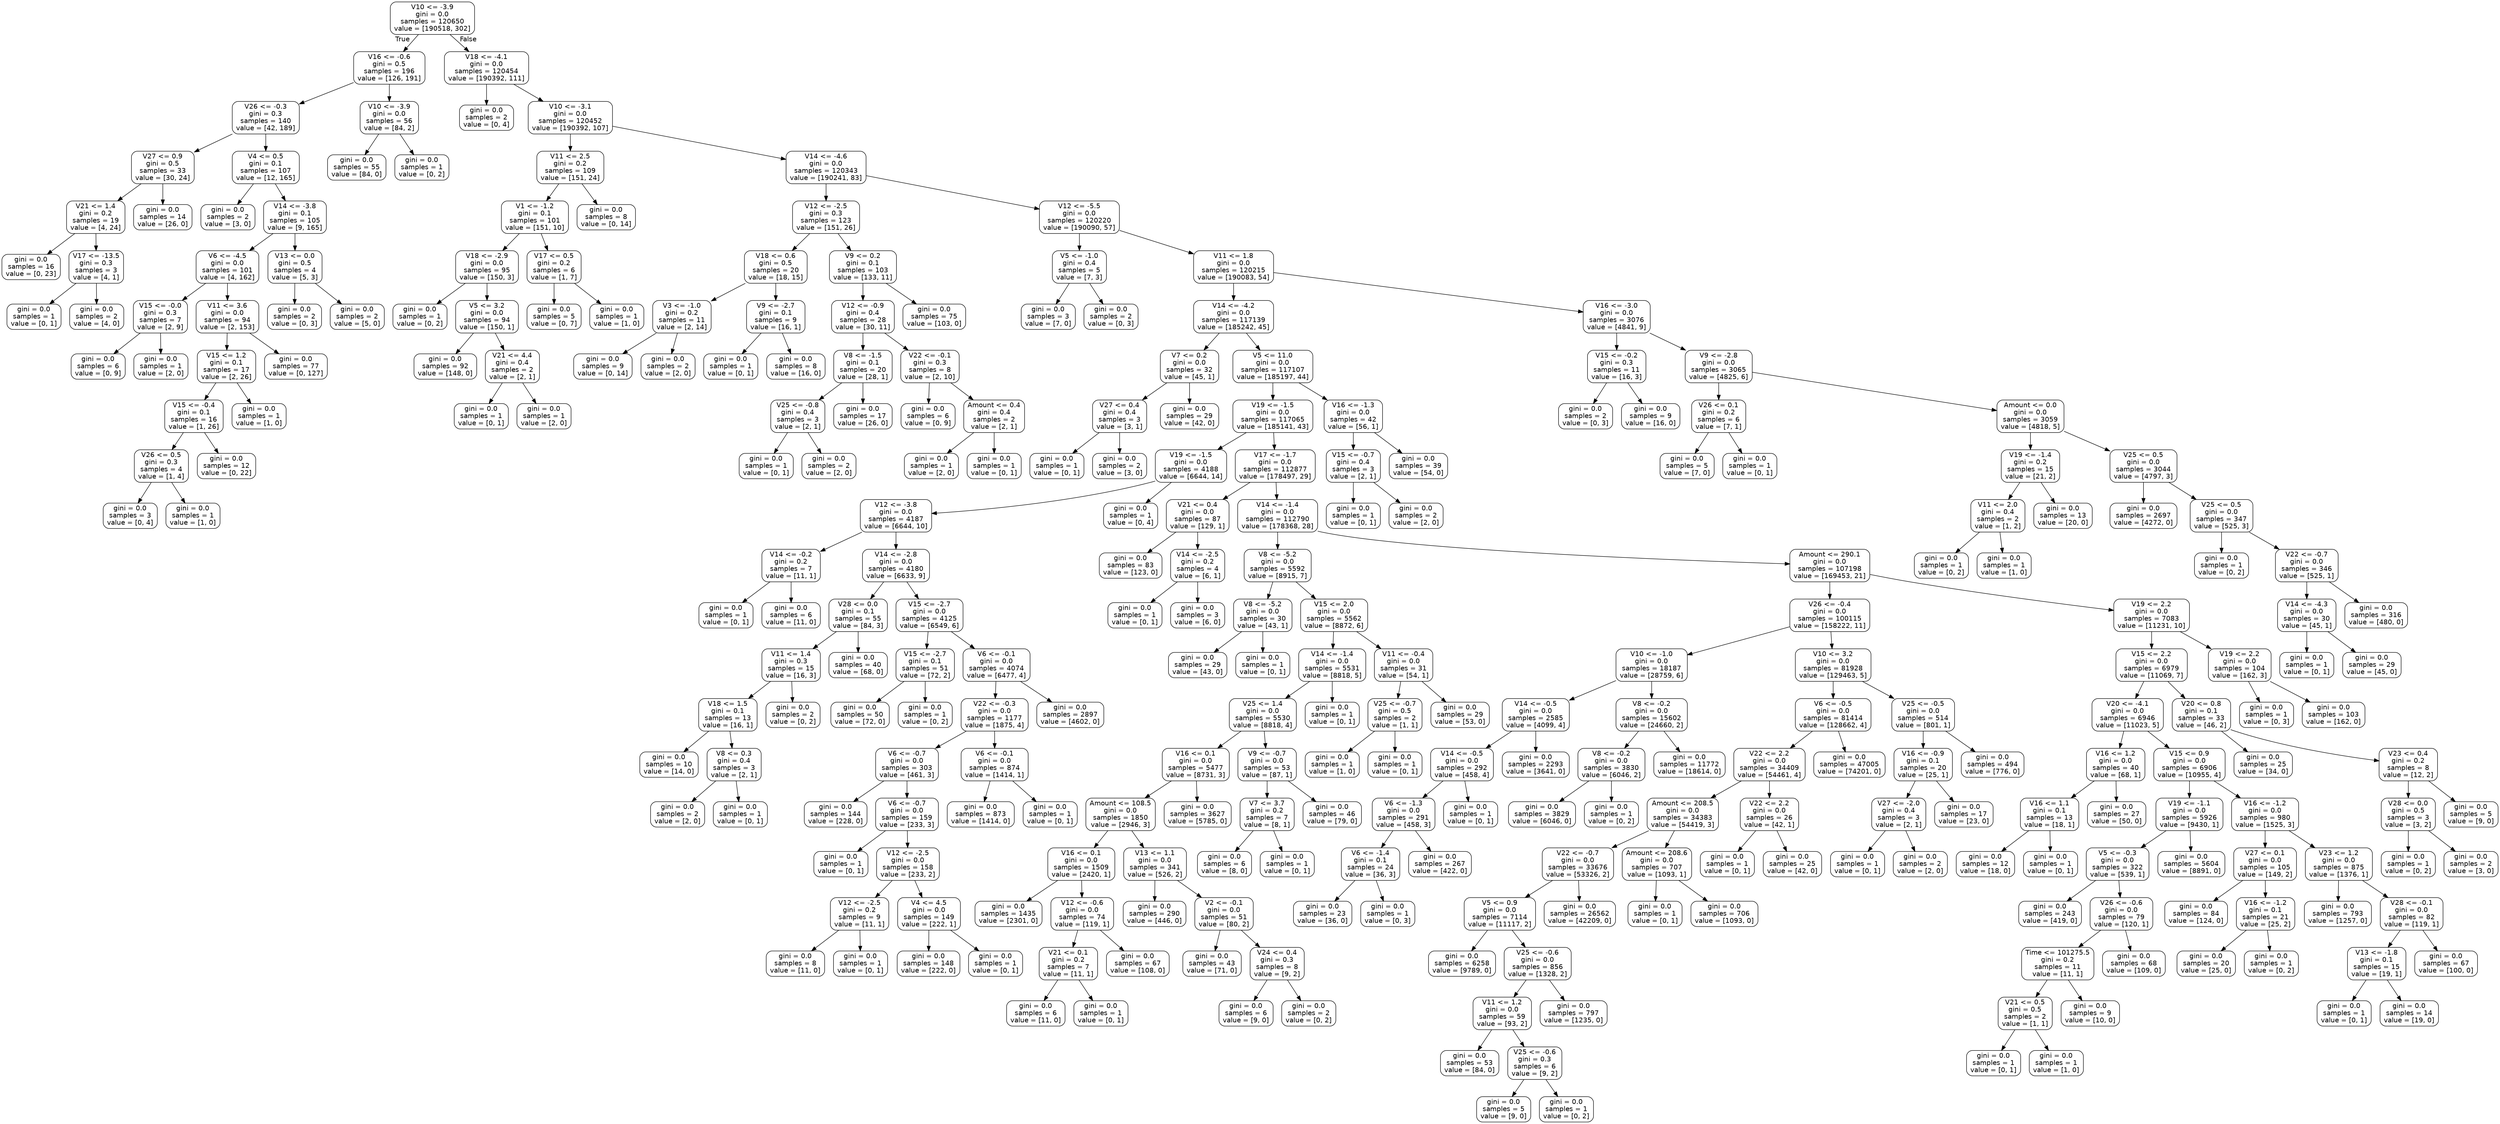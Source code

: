 digraph Tree {
node [shape=box, style="rounded", color="black", fontname=helvetica] ;
edge [fontname=helvetica] ;
0 [label="V10 <= -3.9\ngini = 0.0\nsamples = 120650\nvalue = [190518, 302]"] ;
1 [label="V16 <= -0.6\ngini = 0.5\nsamples = 196\nvalue = [126, 191]"] ;
0 -> 1 [labeldistance=2.5, labelangle=45, headlabel="True"] ;
2 [label="V26 <= -0.3\ngini = 0.3\nsamples = 140\nvalue = [42, 189]"] ;
1 -> 2 ;
3 [label="V27 <= 0.9\ngini = 0.5\nsamples = 33\nvalue = [30, 24]"] ;
2 -> 3 ;
4 [label="V21 <= 1.4\ngini = 0.2\nsamples = 19\nvalue = [4, 24]"] ;
3 -> 4 ;
5 [label="gini = 0.0\nsamples = 16\nvalue = [0, 23]"] ;
4 -> 5 ;
6 [label="V17 <= -13.5\ngini = 0.3\nsamples = 3\nvalue = [4, 1]"] ;
4 -> 6 ;
7 [label="gini = 0.0\nsamples = 1\nvalue = [0, 1]"] ;
6 -> 7 ;
8 [label="gini = 0.0\nsamples = 2\nvalue = [4, 0]"] ;
6 -> 8 ;
9 [label="gini = 0.0\nsamples = 14\nvalue = [26, 0]"] ;
3 -> 9 ;
10 [label="V4 <= 0.5\ngini = 0.1\nsamples = 107\nvalue = [12, 165]"] ;
2 -> 10 ;
11 [label="gini = 0.0\nsamples = 2\nvalue = [3, 0]"] ;
10 -> 11 ;
12 [label="V14 <= -3.8\ngini = 0.1\nsamples = 105\nvalue = [9, 165]"] ;
10 -> 12 ;
13 [label="V6 <= -4.5\ngini = 0.0\nsamples = 101\nvalue = [4, 162]"] ;
12 -> 13 ;
14 [label="V15 <= -0.0\ngini = 0.3\nsamples = 7\nvalue = [2, 9]"] ;
13 -> 14 ;
15 [label="gini = 0.0\nsamples = 6\nvalue = [0, 9]"] ;
14 -> 15 ;
16 [label="gini = 0.0\nsamples = 1\nvalue = [2, 0]"] ;
14 -> 16 ;
17 [label="V11 <= 3.6\ngini = 0.0\nsamples = 94\nvalue = [2, 153]"] ;
13 -> 17 ;
18 [label="V15 <= 1.2\ngini = 0.1\nsamples = 17\nvalue = [2, 26]"] ;
17 -> 18 ;
19 [label="V15 <= -0.4\ngini = 0.1\nsamples = 16\nvalue = [1, 26]"] ;
18 -> 19 ;
20 [label="V26 <= 0.5\ngini = 0.3\nsamples = 4\nvalue = [1, 4]"] ;
19 -> 20 ;
21 [label="gini = 0.0\nsamples = 3\nvalue = [0, 4]"] ;
20 -> 21 ;
22 [label="gini = 0.0\nsamples = 1\nvalue = [1, 0]"] ;
20 -> 22 ;
23 [label="gini = 0.0\nsamples = 12\nvalue = [0, 22]"] ;
19 -> 23 ;
24 [label="gini = 0.0\nsamples = 1\nvalue = [1, 0]"] ;
18 -> 24 ;
25 [label="gini = 0.0\nsamples = 77\nvalue = [0, 127]"] ;
17 -> 25 ;
26 [label="V13 <= 0.0\ngini = 0.5\nsamples = 4\nvalue = [5, 3]"] ;
12 -> 26 ;
27 [label="gini = 0.0\nsamples = 2\nvalue = [0, 3]"] ;
26 -> 27 ;
28 [label="gini = 0.0\nsamples = 2\nvalue = [5, 0]"] ;
26 -> 28 ;
29 [label="V10 <= -3.9\ngini = 0.0\nsamples = 56\nvalue = [84, 2]"] ;
1 -> 29 ;
30 [label="gini = 0.0\nsamples = 55\nvalue = [84, 0]"] ;
29 -> 30 ;
31 [label="gini = 0.0\nsamples = 1\nvalue = [0, 2]"] ;
29 -> 31 ;
32 [label="V18 <= -4.1\ngini = 0.0\nsamples = 120454\nvalue = [190392, 111]"] ;
0 -> 32 [labeldistance=2.5, labelangle=-45, headlabel="False"] ;
33 [label="gini = 0.0\nsamples = 2\nvalue = [0, 4]"] ;
32 -> 33 ;
34 [label="V10 <= -3.1\ngini = 0.0\nsamples = 120452\nvalue = [190392, 107]"] ;
32 -> 34 ;
35 [label="V11 <= 2.5\ngini = 0.2\nsamples = 109\nvalue = [151, 24]"] ;
34 -> 35 ;
36 [label="V1 <= -1.2\ngini = 0.1\nsamples = 101\nvalue = [151, 10]"] ;
35 -> 36 ;
37 [label="V18 <= -2.9\ngini = 0.0\nsamples = 95\nvalue = [150, 3]"] ;
36 -> 37 ;
38 [label="gini = 0.0\nsamples = 1\nvalue = [0, 2]"] ;
37 -> 38 ;
39 [label="V5 <= 3.2\ngini = 0.0\nsamples = 94\nvalue = [150, 1]"] ;
37 -> 39 ;
40 [label="gini = 0.0\nsamples = 92\nvalue = [148, 0]"] ;
39 -> 40 ;
41 [label="V21 <= 4.4\ngini = 0.4\nsamples = 2\nvalue = [2, 1]"] ;
39 -> 41 ;
42 [label="gini = 0.0\nsamples = 1\nvalue = [0, 1]"] ;
41 -> 42 ;
43 [label="gini = 0.0\nsamples = 1\nvalue = [2, 0]"] ;
41 -> 43 ;
44 [label="V17 <= 0.5\ngini = 0.2\nsamples = 6\nvalue = [1, 7]"] ;
36 -> 44 ;
45 [label="gini = 0.0\nsamples = 5\nvalue = [0, 7]"] ;
44 -> 45 ;
46 [label="gini = 0.0\nsamples = 1\nvalue = [1, 0]"] ;
44 -> 46 ;
47 [label="gini = 0.0\nsamples = 8\nvalue = [0, 14]"] ;
35 -> 47 ;
48 [label="V14 <= -4.6\ngini = 0.0\nsamples = 120343\nvalue = [190241, 83]"] ;
34 -> 48 ;
49 [label="V12 <= -2.5\ngini = 0.3\nsamples = 123\nvalue = [151, 26]"] ;
48 -> 49 ;
50 [label="V18 <= 0.6\ngini = 0.5\nsamples = 20\nvalue = [18, 15]"] ;
49 -> 50 ;
51 [label="V3 <= -1.0\ngini = 0.2\nsamples = 11\nvalue = [2, 14]"] ;
50 -> 51 ;
52 [label="gini = 0.0\nsamples = 9\nvalue = [0, 14]"] ;
51 -> 52 ;
53 [label="gini = 0.0\nsamples = 2\nvalue = [2, 0]"] ;
51 -> 53 ;
54 [label="V9 <= -2.7\ngini = 0.1\nsamples = 9\nvalue = [16, 1]"] ;
50 -> 54 ;
55 [label="gini = 0.0\nsamples = 1\nvalue = [0, 1]"] ;
54 -> 55 ;
56 [label="gini = 0.0\nsamples = 8\nvalue = [16, 0]"] ;
54 -> 56 ;
57 [label="V9 <= 0.2\ngini = 0.1\nsamples = 103\nvalue = [133, 11]"] ;
49 -> 57 ;
58 [label="V12 <= -0.9\ngini = 0.4\nsamples = 28\nvalue = [30, 11]"] ;
57 -> 58 ;
59 [label="V8 <= -1.5\ngini = 0.1\nsamples = 20\nvalue = [28, 1]"] ;
58 -> 59 ;
60 [label="V25 <= -0.8\ngini = 0.4\nsamples = 3\nvalue = [2, 1]"] ;
59 -> 60 ;
61 [label="gini = 0.0\nsamples = 1\nvalue = [0, 1]"] ;
60 -> 61 ;
62 [label="gini = 0.0\nsamples = 2\nvalue = [2, 0]"] ;
60 -> 62 ;
63 [label="gini = 0.0\nsamples = 17\nvalue = [26, 0]"] ;
59 -> 63 ;
64 [label="V22 <= -0.1\ngini = 0.3\nsamples = 8\nvalue = [2, 10]"] ;
58 -> 64 ;
65 [label="gini = 0.0\nsamples = 6\nvalue = [0, 9]"] ;
64 -> 65 ;
66 [label="Amount <= 0.4\ngini = 0.4\nsamples = 2\nvalue = [2, 1]"] ;
64 -> 66 ;
67 [label="gini = 0.0\nsamples = 1\nvalue = [2, 0]"] ;
66 -> 67 ;
68 [label="gini = 0.0\nsamples = 1\nvalue = [0, 1]"] ;
66 -> 68 ;
69 [label="gini = 0.0\nsamples = 75\nvalue = [103, 0]"] ;
57 -> 69 ;
70 [label="V12 <= -5.5\ngini = 0.0\nsamples = 120220\nvalue = [190090, 57]"] ;
48 -> 70 ;
71 [label="V5 <= -1.0\ngini = 0.4\nsamples = 5\nvalue = [7, 3]"] ;
70 -> 71 ;
72 [label="gini = 0.0\nsamples = 3\nvalue = [7, 0]"] ;
71 -> 72 ;
73 [label="gini = 0.0\nsamples = 2\nvalue = [0, 3]"] ;
71 -> 73 ;
74 [label="V11 <= 1.8\ngini = 0.0\nsamples = 120215\nvalue = [190083, 54]"] ;
70 -> 74 ;
75 [label="V14 <= -4.2\ngini = 0.0\nsamples = 117139\nvalue = [185242, 45]"] ;
74 -> 75 ;
76 [label="V7 <= 0.2\ngini = 0.0\nsamples = 32\nvalue = [45, 1]"] ;
75 -> 76 ;
77 [label="V27 <= 0.4\ngini = 0.4\nsamples = 3\nvalue = [3, 1]"] ;
76 -> 77 ;
78 [label="gini = 0.0\nsamples = 1\nvalue = [0, 1]"] ;
77 -> 78 ;
79 [label="gini = 0.0\nsamples = 2\nvalue = [3, 0]"] ;
77 -> 79 ;
80 [label="gini = 0.0\nsamples = 29\nvalue = [42, 0]"] ;
76 -> 80 ;
81 [label="V5 <= 11.0\ngini = 0.0\nsamples = 117107\nvalue = [185197, 44]"] ;
75 -> 81 ;
82 [label="V19 <= -1.5\ngini = 0.0\nsamples = 117065\nvalue = [185141, 43]"] ;
81 -> 82 ;
83 [label="V19 <= -1.5\ngini = 0.0\nsamples = 4188\nvalue = [6644, 14]"] ;
82 -> 83 ;
84 [label="V12 <= -3.8\ngini = 0.0\nsamples = 4187\nvalue = [6644, 10]"] ;
83 -> 84 ;
85 [label="V14 <= -0.2\ngini = 0.2\nsamples = 7\nvalue = [11, 1]"] ;
84 -> 85 ;
86 [label="gini = 0.0\nsamples = 1\nvalue = [0, 1]"] ;
85 -> 86 ;
87 [label="gini = 0.0\nsamples = 6\nvalue = [11, 0]"] ;
85 -> 87 ;
88 [label="V14 <= -2.8\ngini = 0.0\nsamples = 4180\nvalue = [6633, 9]"] ;
84 -> 88 ;
89 [label="V28 <= 0.0\ngini = 0.1\nsamples = 55\nvalue = [84, 3]"] ;
88 -> 89 ;
90 [label="V11 <= 1.4\ngini = 0.3\nsamples = 15\nvalue = [16, 3]"] ;
89 -> 90 ;
91 [label="V18 <= 1.5\ngini = 0.1\nsamples = 13\nvalue = [16, 1]"] ;
90 -> 91 ;
92 [label="gini = 0.0\nsamples = 10\nvalue = [14, 0]"] ;
91 -> 92 ;
93 [label="V8 <= 0.3\ngini = 0.4\nsamples = 3\nvalue = [2, 1]"] ;
91 -> 93 ;
94 [label="gini = 0.0\nsamples = 2\nvalue = [2, 0]"] ;
93 -> 94 ;
95 [label="gini = 0.0\nsamples = 1\nvalue = [0, 1]"] ;
93 -> 95 ;
96 [label="gini = 0.0\nsamples = 2\nvalue = [0, 2]"] ;
90 -> 96 ;
97 [label="gini = 0.0\nsamples = 40\nvalue = [68, 0]"] ;
89 -> 97 ;
98 [label="V15 <= -2.7\ngini = 0.0\nsamples = 4125\nvalue = [6549, 6]"] ;
88 -> 98 ;
99 [label="V15 <= -2.7\ngini = 0.1\nsamples = 51\nvalue = [72, 2]"] ;
98 -> 99 ;
100 [label="gini = 0.0\nsamples = 50\nvalue = [72, 0]"] ;
99 -> 100 ;
101 [label="gini = 0.0\nsamples = 1\nvalue = [0, 2]"] ;
99 -> 101 ;
102 [label="V6 <= -0.1\ngini = 0.0\nsamples = 4074\nvalue = [6477, 4]"] ;
98 -> 102 ;
103 [label="V22 <= -0.3\ngini = 0.0\nsamples = 1177\nvalue = [1875, 4]"] ;
102 -> 103 ;
104 [label="V6 <= -0.7\ngini = 0.0\nsamples = 303\nvalue = [461, 3]"] ;
103 -> 104 ;
105 [label="gini = 0.0\nsamples = 144\nvalue = [228, 0]"] ;
104 -> 105 ;
106 [label="V6 <= -0.7\ngini = 0.0\nsamples = 159\nvalue = [233, 3]"] ;
104 -> 106 ;
107 [label="gini = 0.0\nsamples = 1\nvalue = [0, 1]"] ;
106 -> 107 ;
108 [label="V12 <= -2.5\ngini = 0.0\nsamples = 158\nvalue = [233, 2]"] ;
106 -> 108 ;
109 [label="V12 <= -2.5\ngini = 0.2\nsamples = 9\nvalue = [11, 1]"] ;
108 -> 109 ;
110 [label="gini = 0.0\nsamples = 8\nvalue = [11, 0]"] ;
109 -> 110 ;
111 [label="gini = 0.0\nsamples = 1\nvalue = [0, 1]"] ;
109 -> 111 ;
112 [label="V4 <= 4.5\ngini = 0.0\nsamples = 149\nvalue = [222, 1]"] ;
108 -> 112 ;
113 [label="gini = 0.0\nsamples = 148\nvalue = [222, 0]"] ;
112 -> 113 ;
114 [label="gini = 0.0\nsamples = 1\nvalue = [0, 1]"] ;
112 -> 114 ;
115 [label="V6 <= -0.1\ngini = 0.0\nsamples = 874\nvalue = [1414, 1]"] ;
103 -> 115 ;
116 [label="gini = 0.0\nsamples = 873\nvalue = [1414, 0]"] ;
115 -> 116 ;
117 [label="gini = 0.0\nsamples = 1\nvalue = [0, 1]"] ;
115 -> 117 ;
118 [label="gini = 0.0\nsamples = 2897\nvalue = [4602, 0]"] ;
102 -> 118 ;
119 [label="gini = 0.0\nsamples = 1\nvalue = [0, 4]"] ;
83 -> 119 ;
120 [label="V17 <= -1.7\ngini = 0.0\nsamples = 112877\nvalue = [178497, 29]"] ;
82 -> 120 ;
121 [label="V21 <= 0.4\ngini = 0.0\nsamples = 87\nvalue = [129, 1]"] ;
120 -> 121 ;
122 [label="gini = 0.0\nsamples = 83\nvalue = [123, 0]"] ;
121 -> 122 ;
123 [label="V14 <= -2.5\ngini = 0.2\nsamples = 4\nvalue = [6, 1]"] ;
121 -> 123 ;
124 [label="gini = 0.0\nsamples = 1\nvalue = [0, 1]"] ;
123 -> 124 ;
125 [label="gini = 0.0\nsamples = 3\nvalue = [6, 0]"] ;
123 -> 125 ;
126 [label="V14 <= -1.4\ngini = 0.0\nsamples = 112790\nvalue = [178368, 28]"] ;
120 -> 126 ;
127 [label="V8 <= -5.2\ngini = 0.0\nsamples = 5592\nvalue = [8915, 7]"] ;
126 -> 127 ;
128 [label="V8 <= -5.2\ngini = 0.0\nsamples = 30\nvalue = [43, 1]"] ;
127 -> 128 ;
129 [label="gini = 0.0\nsamples = 29\nvalue = [43, 0]"] ;
128 -> 129 ;
130 [label="gini = 0.0\nsamples = 1\nvalue = [0, 1]"] ;
128 -> 130 ;
131 [label="V15 <= 2.0\ngini = 0.0\nsamples = 5562\nvalue = [8872, 6]"] ;
127 -> 131 ;
132 [label="V14 <= -1.4\ngini = 0.0\nsamples = 5531\nvalue = [8818, 5]"] ;
131 -> 132 ;
133 [label="V25 <= 1.4\ngini = 0.0\nsamples = 5530\nvalue = [8818, 4]"] ;
132 -> 133 ;
134 [label="V16 <= 0.1\ngini = 0.0\nsamples = 5477\nvalue = [8731, 3]"] ;
133 -> 134 ;
135 [label="Amount <= 108.5\ngini = 0.0\nsamples = 1850\nvalue = [2946, 3]"] ;
134 -> 135 ;
136 [label="V16 <= 0.1\ngini = 0.0\nsamples = 1509\nvalue = [2420, 1]"] ;
135 -> 136 ;
137 [label="gini = 0.0\nsamples = 1435\nvalue = [2301, 0]"] ;
136 -> 137 ;
138 [label="V12 <= -0.6\ngini = 0.0\nsamples = 74\nvalue = [119, 1]"] ;
136 -> 138 ;
139 [label="V21 <= 0.1\ngini = 0.2\nsamples = 7\nvalue = [11, 1]"] ;
138 -> 139 ;
140 [label="gini = 0.0\nsamples = 6\nvalue = [11, 0]"] ;
139 -> 140 ;
141 [label="gini = 0.0\nsamples = 1\nvalue = [0, 1]"] ;
139 -> 141 ;
142 [label="gini = 0.0\nsamples = 67\nvalue = [108, 0]"] ;
138 -> 142 ;
143 [label="V13 <= 1.1\ngini = 0.0\nsamples = 341\nvalue = [526, 2]"] ;
135 -> 143 ;
144 [label="gini = 0.0\nsamples = 290\nvalue = [446, 0]"] ;
143 -> 144 ;
145 [label="V2 <= -0.1\ngini = 0.0\nsamples = 51\nvalue = [80, 2]"] ;
143 -> 145 ;
146 [label="gini = 0.0\nsamples = 43\nvalue = [71, 0]"] ;
145 -> 146 ;
147 [label="V24 <= 0.4\ngini = 0.3\nsamples = 8\nvalue = [9, 2]"] ;
145 -> 147 ;
148 [label="gini = 0.0\nsamples = 6\nvalue = [9, 0]"] ;
147 -> 148 ;
149 [label="gini = 0.0\nsamples = 2\nvalue = [0, 2]"] ;
147 -> 149 ;
150 [label="gini = 0.0\nsamples = 3627\nvalue = [5785, 0]"] ;
134 -> 150 ;
151 [label="V9 <= -0.7\ngini = 0.0\nsamples = 53\nvalue = [87, 1]"] ;
133 -> 151 ;
152 [label="V7 <= 3.7\ngini = 0.2\nsamples = 7\nvalue = [8, 1]"] ;
151 -> 152 ;
153 [label="gini = 0.0\nsamples = 6\nvalue = [8, 0]"] ;
152 -> 153 ;
154 [label="gini = 0.0\nsamples = 1\nvalue = [0, 1]"] ;
152 -> 154 ;
155 [label="gini = 0.0\nsamples = 46\nvalue = [79, 0]"] ;
151 -> 155 ;
156 [label="gini = 0.0\nsamples = 1\nvalue = [0, 1]"] ;
132 -> 156 ;
157 [label="V11 <= -0.4\ngini = 0.0\nsamples = 31\nvalue = [54, 1]"] ;
131 -> 157 ;
158 [label="V25 <= -0.7\ngini = 0.5\nsamples = 2\nvalue = [1, 1]"] ;
157 -> 158 ;
159 [label="gini = 0.0\nsamples = 1\nvalue = [1, 0]"] ;
158 -> 159 ;
160 [label="gini = 0.0\nsamples = 1\nvalue = [0, 1]"] ;
158 -> 160 ;
161 [label="gini = 0.0\nsamples = 29\nvalue = [53, 0]"] ;
157 -> 161 ;
162 [label="Amount <= 290.1\ngini = 0.0\nsamples = 107198\nvalue = [169453, 21]"] ;
126 -> 162 ;
163 [label="V26 <= -0.4\ngini = 0.0\nsamples = 100115\nvalue = [158222, 11]"] ;
162 -> 163 ;
164 [label="V10 <= -1.0\ngini = 0.0\nsamples = 18187\nvalue = [28759, 6]"] ;
163 -> 164 ;
165 [label="V14 <= -0.5\ngini = 0.0\nsamples = 2585\nvalue = [4099, 4]"] ;
164 -> 165 ;
166 [label="V14 <= -0.5\ngini = 0.0\nsamples = 292\nvalue = [458, 4]"] ;
165 -> 166 ;
167 [label="V6 <= -1.3\ngini = 0.0\nsamples = 291\nvalue = [458, 3]"] ;
166 -> 167 ;
168 [label="V6 <= -1.4\ngini = 0.1\nsamples = 24\nvalue = [36, 3]"] ;
167 -> 168 ;
169 [label="gini = 0.0\nsamples = 23\nvalue = [36, 0]"] ;
168 -> 169 ;
170 [label="gini = 0.0\nsamples = 1\nvalue = [0, 3]"] ;
168 -> 170 ;
171 [label="gini = 0.0\nsamples = 267\nvalue = [422, 0]"] ;
167 -> 171 ;
172 [label="gini = 0.0\nsamples = 1\nvalue = [0, 1]"] ;
166 -> 172 ;
173 [label="gini = 0.0\nsamples = 2293\nvalue = [3641, 0]"] ;
165 -> 173 ;
174 [label="V8 <= -0.2\ngini = 0.0\nsamples = 15602\nvalue = [24660, 2]"] ;
164 -> 174 ;
175 [label="V8 <= -0.2\ngini = 0.0\nsamples = 3830\nvalue = [6046, 2]"] ;
174 -> 175 ;
176 [label="gini = 0.0\nsamples = 3829\nvalue = [6046, 0]"] ;
175 -> 176 ;
177 [label="gini = 0.0\nsamples = 1\nvalue = [0, 2]"] ;
175 -> 177 ;
178 [label="gini = 0.0\nsamples = 11772\nvalue = [18614, 0]"] ;
174 -> 178 ;
179 [label="V10 <= 3.2\ngini = 0.0\nsamples = 81928\nvalue = [129463, 5]"] ;
163 -> 179 ;
180 [label="V6 <= -0.5\ngini = 0.0\nsamples = 81414\nvalue = [128662, 4]"] ;
179 -> 180 ;
181 [label="V22 <= 2.2\ngini = 0.0\nsamples = 34409\nvalue = [54461, 4]"] ;
180 -> 181 ;
182 [label="Amount <= 208.5\ngini = 0.0\nsamples = 34383\nvalue = [54419, 3]"] ;
181 -> 182 ;
183 [label="V22 <= -0.7\ngini = 0.0\nsamples = 33676\nvalue = [53326, 2]"] ;
182 -> 183 ;
184 [label="V5 <= 0.9\ngini = 0.0\nsamples = 7114\nvalue = [11117, 2]"] ;
183 -> 184 ;
185 [label="gini = 0.0\nsamples = 6258\nvalue = [9789, 0]"] ;
184 -> 185 ;
186 [label="V25 <= -0.6\ngini = 0.0\nsamples = 856\nvalue = [1328, 2]"] ;
184 -> 186 ;
187 [label="V11 <= 1.2\ngini = 0.0\nsamples = 59\nvalue = [93, 2]"] ;
186 -> 187 ;
188 [label="gini = 0.0\nsamples = 53\nvalue = [84, 0]"] ;
187 -> 188 ;
189 [label="V25 <= -0.6\ngini = 0.3\nsamples = 6\nvalue = [9, 2]"] ;
187 -> 189 ;
190 [label="gini = 0.0\nsamples = 5\nvalue = [9, 0]"] ;
189 -> 190 ;
191 [label="gini = 0.0\nsamples = 1\nvalue = [0, 2]"] ;
189 -> 191 ;
192 [label="gini = 0.0\nsamples = 797\nvalue = [1235, 0]"] ;
186 -> 192 ;
193 [label="gini = 0.0\nsamples = 26562\nvalue = [42209, 0]"] ;
183 -> 193 ;
194 [label="Amount <= 208.6\ngini = 0.0\nsamples = 707\nvalue = [1093, 1]"] ;
182 -> 194 ;
195 [label="gini = 0.0\nsamples = 1\nvalue = [0, 1]"] ;
194 -> 195 ;
196 [label="gini = 0.0\nsamples = 706\nvalue = [1093, 0]"] ;
194 -> 196 ;
197 [label="V22 <= 2.2\ngini = 0.0\nsamples = 26\nvalue = [42, 1]"] ;
181 -> 197 ;
198 [label="gini = 0.0\nsamples = 1\nvalue = [0, 1]"] ;
197 -> 198 ;
199 [label="gini = 0.0\nsamples = 25\nvalue = [42, 0]"] ;
197 -> 199 ;
200 [label="gini = 0.0\nsamples = 47005\nvalue = [74201, 0]"] ;
180 -> 200 ;
201 [label="V25 <= -0.5\ngini = 0.0\nsamples = 514\nvalue = [801, 1]"] ;
179 -> 201 ;
202 [label="V16 <= -0.9\ngini = 0.1\nsamples = 20\nvalue = [25, 1]"] ;
201 -> 202 ;
203 [label="V27 <= -2.0\ngini = 0.4\nsamples = 3\nvalue = [2, 1]"] ;
202 -> 203 ;
204 [label="gini = 0.0\nsamples = 1\nvalue = [0, 1]"] ;
203 -> 204 ;
205 [label="gini = 0.0\nsamples = 2\nvalue = [2, 0]"] ;
203 -> 205 ;
206 [label="gini = 0.0\nsamples = 17\nvalue = [23, 0]"] ;
202 -> 206 ;
207 [label="gini = 0.0\nsamples = 494\nvalue = [776, 0]"] ;
201 -> 207 ;
208 [label="V19 <= 2.2\ngini = 0.0\nsamples = 7083\nvalue = [11231, 10]"] ;
162 -> 208 ;
209 [label="V15 <= 2.2\ngini = 0.0\nsamples = 6979\nvalue = [11069, 7]"] ;
208 -> 209 ;
210 [label="V20 <= -4.1\ngini = 0.0\nsamples = 6946\nvalue = [11023, 5]"] ;
209 -> 210 ;
211 [label="V16 <= 1.2\ngini = 0.0\nsamples = 40\nvalue = [68, 1]"] ;
210 -> 211 ;
212 [label="V16 <= 1.1\ngini = 0.1\nsamples = 13\nvalue = [18, 1]"] ;
211 -> 212 ;
213 [label="gini = 0.0\nsamples = 12\nvalue = [18, 0]"] ;
212 -> 213 ;
214 [label="gini = 0.0\nsamples = 1\nvalue = [0, 1]"] ;
212 -> 214 ;
215 [label="gini = 0.0\nsamples = 27\nvalue = [50, 0]"] ;
211 -> 215 ;
216 [label="V15 <= 0.9\ngini = 0.0\nsamples = 6906\nvalue = [10955, 4]"] ;
210 -> 216 ;
217 [label="V19 <= -1.1\ngini = 0.0\nsamples = 5926\nvalue = [9430, 1]"] ;
216 -> 217 ;
218 [label="V5 <= -0.3\ngini = 0.0\nsamples = 322\nvalue = [539, 1]"] ;
217 -> 218 ;
219 [label="gini = 0.0\nsamples = 243\nvalue = [419, 0]"] ;
218 -> 219 ;
220 [label="V26 <= -0.6\ngini = 0.0\nsamples = 79\nvalue = [120, 1]"] ;
218 -> 220 ;
221 [label="Time <= 101275.5\ngini = 0.2\nsamples = 11\nvalue = [11, 1]"] ;
220 -> 221 ;
222 [label="V21 <= 0.5\ngini = 0.5\nsamples = 2\nvalue = [1, 1]"] ;
221 -> 222 ;
223 [label="gini = 0.0\nsamples = 1\nvalue = [0, 1]"] ;
222 -> 223 ;
224 [label="gini = 0.0\nsamples = 1\nvalue = [1, 0]"] ;
222 -> 224 ;
225 [label="gini = 0.0\nsamples = 9\nvalue = [10, 0]"] ;
221 -> 225 ;
226 [label="gini = 0.0\nsamples = 68\nvalue = [109, 0]"] ;
220 -> 226 ;
227 [label="gini = 0.0\nsamples = 5604\nvalue = [8891, 0]"] ;
217 -> 227 ;
228 [label="V16 <= -1.2\ngini = 0.0\nsamples = 980\nvalue = [1525, 3]"] ;
216 -> 228 ;
229 [label="V27 <= 0.1\ngini = 0.0\nsamples = 105\nvalue = [149, 2]"] ;
228 -> 229 ;
230 [label="gini = 0.0\nsamples = 84\nvalue = [124, 0]"] ;
229 -> 230 ;
231 [label="V16 <= -1.2\ngini = 0.1\nsamples = 21\nvalue = [25, 2]"] ;
229 -> 231 ;
232 [label="gini = 0.0\nsamples = 20\nvalue = [25, 0]"] ;
231 -> 232 ;
233 [label="gini = 0.0\nsamples = 1\nvalue = [0, 2]"] ;
231 -> 233 ;
234 [label="V23 <= 1.2\ngini = 0.0\nsamples = 875\nvalue = [1376, 1]"] ;
228 -> 234 ;
235 [label="gini = 0.0\nsamples = 793\nvalue = [1257, 0]"] ;
234 -> 235 ;
236 [label="V28 <= -0.1\ngini = 0.0\nsamples = 82\nvalue = [119, 1]"] ;
234 -> 236 ;
237 [label="V13 <= -1.8\ngini = 0.1\nsamples = 15\nvalue = [19, 1]"] ;
236 -> 237 ;
238 [label="gini = 0.0\nsamples = 1\nvalue = [0, 1]"] ;
237 -> 238 ;
239 [label="gini = 0.0\nsamples = 14\nvalue = [19, 0]"] ;
237 -> 239 ;
240 [label="gini = 0.0\nsamples = 67\nvalue = [100, 0]"] ;
236 -> 240 ;
241 [label="V20 <= 0.8\ngini = 0.1\nsamples = 33\nvalue = [46, 2]"] ;
209 -> 241 ;
242 [label="gini = 0.0\nsamples = 25\nvalue = [34, 0]"] ;
241 -> 242 ;
243 [label="V23 <= 0.4\ngini = 0.2\nsamples = 8\nvalue = [12, 2]"] ;
241 -> 243 ;
244 [label="V28 <= 0.0\ngini = 0.5\nsamples = 3\nvalue = [3, 2]"] ;
243 -> 244 ;
245 [label="gini = 0.0\nsamples = 1\nvalue = [0, 2]"] ;
244 -> 245 ;
246 [label="gini = 0.0\nsamples = 2\nvalue = [3, 0]"] ;
244 -> 246 ;
247 [label="gini = 0.0\nsamples = 5\nvalue = [9, 0]"] ;
243 -> 247 ;
248 [label="V19 <= 2.2\ngini = 0.0\nsamples = 104\nvalue = [162, 3]"] ;
208 -> 248 ;
249 [label="gini = 0.0\nsamples = 1\nvalue = [0, 3]"] ;
248 -> 249 ;
250 [label="gini = 0.0\nsamples = 103\nvalue = [162, 0]"] ;
248 -> 250 ;
251 [label="V16 <= -1.3\ngini = 0.0\nsamples = 42\nvalue = [56, 1]"] ;
81 -> 251 ;
252 [label="V15 <= -0.7\ngini = 0.4\nsamples = 3\nvalue = [2, 1]"] ;
251 -> 252 ;
253 [label="gini = 0.0\nsamples = 1\nvalue = [0, 1]"] ;
252 -> 253 ;
254 [label="gini = 0.0\nsamples = 2\nvalue = [2, 0]"] ;
252 -> 254 ;
255 [label="gini = 0.0\nsamples = 39\nvalue = [54, 0]"] ;
251 -> 255 ;
256 [label="V16 <= -3.0\ngini = 0.0\nsamples = 3076\nvalue = [4841, 9]"] ;
74 -> 256 ;
257 [label="V15 <= -0.2\ngini = 0.3\nsamples = 11\nvalue = [16, 3]"] ;
256 -> 257 ;
258 [label="gini = 0.0\nsamples = 2\nvalue = [0, 3]"] ;
257 -> 258 ;
259 [label="gini = 0.0\nsamples = 9\nvalue = [16, 0]"] ;
257 -> 259 ;
260 [label="V9 <= -2.8\ngini = 0.0\nsamples = 3065\nvalue = [4825, 6]"] ;
256 -> 260 ;
261 [label="V26 <= 0.1\ngini = 0.2\nsamples = 6\nvalue = [7, 1]"] ;
260 -> 261 ;
262 [label="gini = 0.0\nsamples = 5\nvalue = [7, 0]"] ;
261 -> 262 ;
263 [label="gini = 0.0\nsamples = 1\nvalue = [0, 1]"] ;
261 -> 263 ;
264 [label="Amount <= 0.0\ngini = 0.0\nsamples = 3059\nvalue = [4818, 5]"] ;
260 -> 264 ;
265 [label="V19 <= -1.4\ngini = 0.2\nsamples = 15\nvalue = [21, 2]"] ;
264 -> 265 ;
266 [label="V11 <= 2.0\ngini = 0.4\nsamples = 2\nvalue = [1, 2]"] ;
265 -> 266 ;
267 [label="gini = 0.0\nsamples = 1\nvalue = [0, 2]"] ;
266 -> 267 ;
268 [label="gini = 0.0\nsamples = 1\nvalue = [1, 0]"] ;
266 -> 268 ;
269 [label="gini = 0.0\nsamples = 13\nvalue = [20, 0]"] ;
265 -> 269 ;
270 [label="V25 <= 0.5\ngini = 0.0\nsamples = 3044\nvalue = [4797, 3]"] ;
264 -> 270 ;
271 [label="gini = 0.0\nsamples = 2697\nvalue = [4272, 0]"] ;
270 -> 271 ;
272 [label="V25 <= 0.5\ngini = 0.0\nsamples = 347\nvalue = [525, 3]"] ;
270 -> 272 ;
273 [label="gini = 0.0\nsamples = 1\nvalue = [0, 2]"] ;
272 -> 273 ;
274 [label="V22 <= -0.7\ngini = 0.0\nsamples = 346\nvalue = [525, 1]"] ;
272 -> 274 ;
275 [label="V14 <= -4.3\ngini = 0.0\nsamples = 30\nvalue = [45, 1]"] ;
274 -> 275 ;
276 [label="gini = 0.0\nsamples = 1\nvalue = [0, 1]"] ;
275 -> 276 ;
277 [label="gini = 0.0\nsamples = 29\nvalue = [45, 0]"] ;
275 -> 277 ;
278 [label="gini = 0.0\nsamples = 316\nvalue = [480, 0]"] ;
274 -> 278 ;
}
